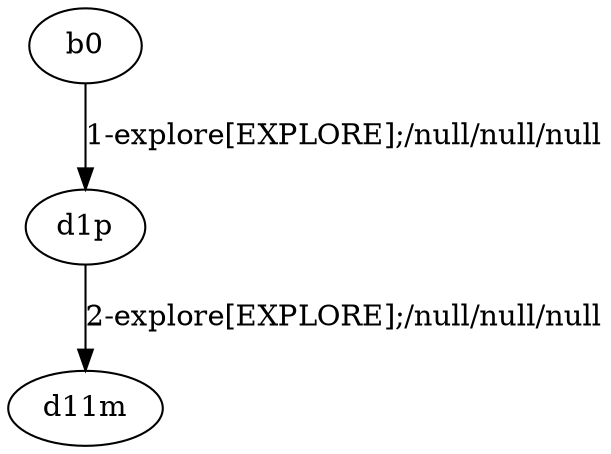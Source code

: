 # Total number of goals covered by this test: 1
# d1p --> d11m

digraph g {
"b0" -> "d1p" [label = "1-explore[EXPLORE];/null/null/null"];
"d1p" -> "d11m" [label = "2-explore[EXPLORE];/null/null/null"];
}